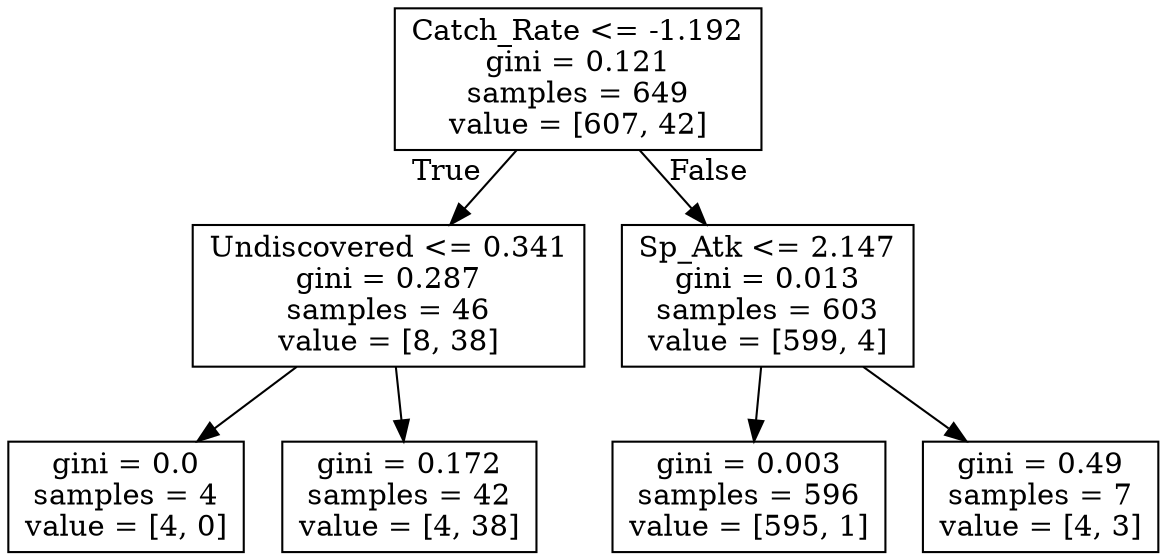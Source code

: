 digraph Tree {
node [shape=box] ;
0 [label="Catch_Rate <= -1.192\ngini = 0.121\nsamples = 649\nvalue = [607, 42]"] ;
1 [label="Undiscovered <= 0.341\ngini = 0.287\nsamples = 46\nvalue = [8, 38]"] ;
0 -> 1 [labeldistance=2.5, labelangle=45, headlabel="True"] ;
2 [label="gini = 0.0\nsamples = 4\nvalue = [4, 0]"] ;
1 -> 2 ;
3 [label="gini = 0.172\nsamples = 42\nvalue = [4, 38]"] ;
1 -> 3 ;
4 [label="Sp_Atk <= 2.147\ngini = 0.013\nsamples = 603\nvalue = [599, 4]"] ;
0 -> 4 [labeldistance=2.5, labelangle=-45, headlabel="False"] ;
5 [label="gini = 0.003\nsamples = 596\nvalue = [595, 1]"] ;
4 -> 5 ;
6 [label="gini = 0.49\nsamples = 7\nvalue = [4, 3]"] ;
4 -> 6 ;
}